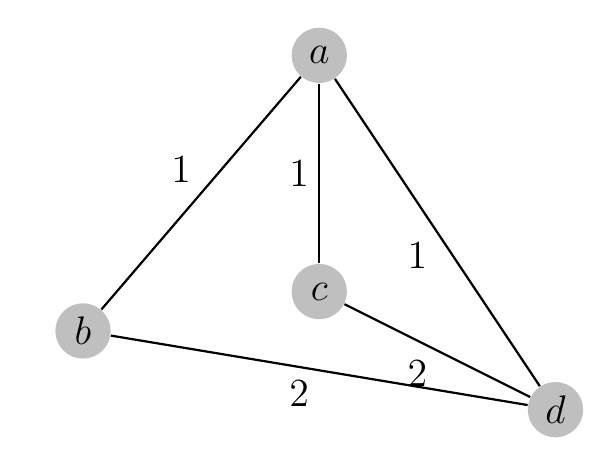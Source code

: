 \usetikzlibrary{backgrounds, fit, positioning}

\tikzstyle{vertex}=[circle,fill=black!25,minimum size=20pt,inner sep=0pt]
\tikzstyle{edge} = [draw,thick,-]

\begin{tikzpicture}[auto,swap, font = \Large]
    % vertices
    \foreach \pos/\name in {{(0,1)/a}, {(-3,-2.5)/b}, {(0,-2)/c}, {(3,-3.5)/d}}
        \node[vertex] (\name) at \pos {$\name$};
        
    % Connect vertices with edges and draw weights
    \foreach \source/ \dest/\weight    in {a/b/1, a/c/1, a/d/1, c/d/2, b/d/2}
        \path[edge] (\source) -- node[] {$\weight$} (\dest);
\end{tikzpicture}